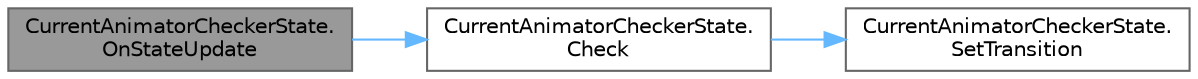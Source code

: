 digraph "CurrentAnimatorCheckerState.OnStateUpdate"
{
 // LATEX_PDF_SIZE
  bgcolor="transparent";
  edge [fontname=Helvetica,fontsize=10,labelfontname=Helvetica,labelfontsize=10];
  node [fontname=Helvetica,fontsize=10,shape=box,height=0.2,width=0.4];
  rankdir="LR";
  Node1 [id="Node000001",label="CurrentAnimatorCheckerState.\lOnStateUpdate",height=0.2,width=0.4,color="gray40", fillcolor="grey60", style="filled", fontcolor="black",tooltip=" "];
  Node1 -> Node2 [id="edge1_Node000001_Node000002",color="steelblue1",style="solid",tooltip=" "];
  Node2 [id="Node000002",label="CurrentAnimatorCheckerState.\lCheck",height=0.2,width=0.4,color="grey40", fillcolor="white", style="filled",URL="$class_current_animator_checker_state.html#af797ff35c08cf66e4c1607917c1cd08c",tooltip="アニメーションが指定のものであれば遷移する"];
  Node2 -> Node3 [id="edge2_Node000002_Node000003",color="steelblue1",style="solid",tooltip=" "];
  Node3 [id="Node000003",label="CurrentAnimatorCheckerState.\lSetTransition",height=0.2,width=0.4,color="grey40", fillcolor="white", style="filled",URL="$class_current_animator_checker_state.html#af1a7ed7b4eae74cafaeadb05e3ad746a",tooltip="遷移先のセット"];
}
